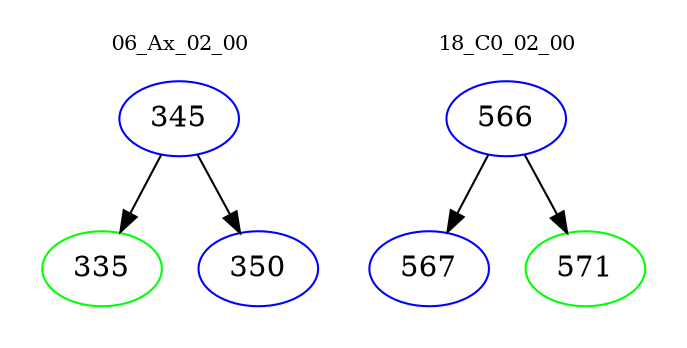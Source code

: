 digraph{
subgraph cluster_0 {
color = white
label = "06_Ax_02_00";
fontsize=10;
T0_345 [label="345", color="blue"]
T0_345 -> T0_335 [color="black"]
T0_335 [label="335", color="green"]
T0_345 -> T0_350 [color="black"]
T0_350 [label="350", color="blue"]
}
subgraph cluster_1 {
color = white
label = "18_C0_02_00";
fontsize=10;
T1_566 [label="566", color="blue"]
T1_566 -> T1_567 [color="black"]
T1_567 [label="567", color="blue"]
T1_566 -> T1_571 [color="black"]
T1_571 [label="571", color="green"]
}
}
